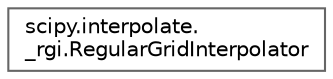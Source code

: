 digraph "Graphical Class Hierarchy"
{
 // LATEX_PDF_SIZE
  bgcolor="transparent";
  edge [fontname=Helvetica,fontsize=10,labelfontname=Helvetica,labelfontsize=10];
  node [fontname=Helvetica,fontsize=10,shape=box,height=0.2,width=0.4];
  rankdir="LR";
  Node0 [id="Node000000",label="scipy.interpolate.\l_rgi.RegularGridInterpolator",height=0.2,width=0.4,color="grey40", fillcolor="white", style="filled",URL="$d0/d14/classscipy_1_1interpolate_1_1__rgi_1_1RegularGridInterpolator.html",tooltip=" "];
}
